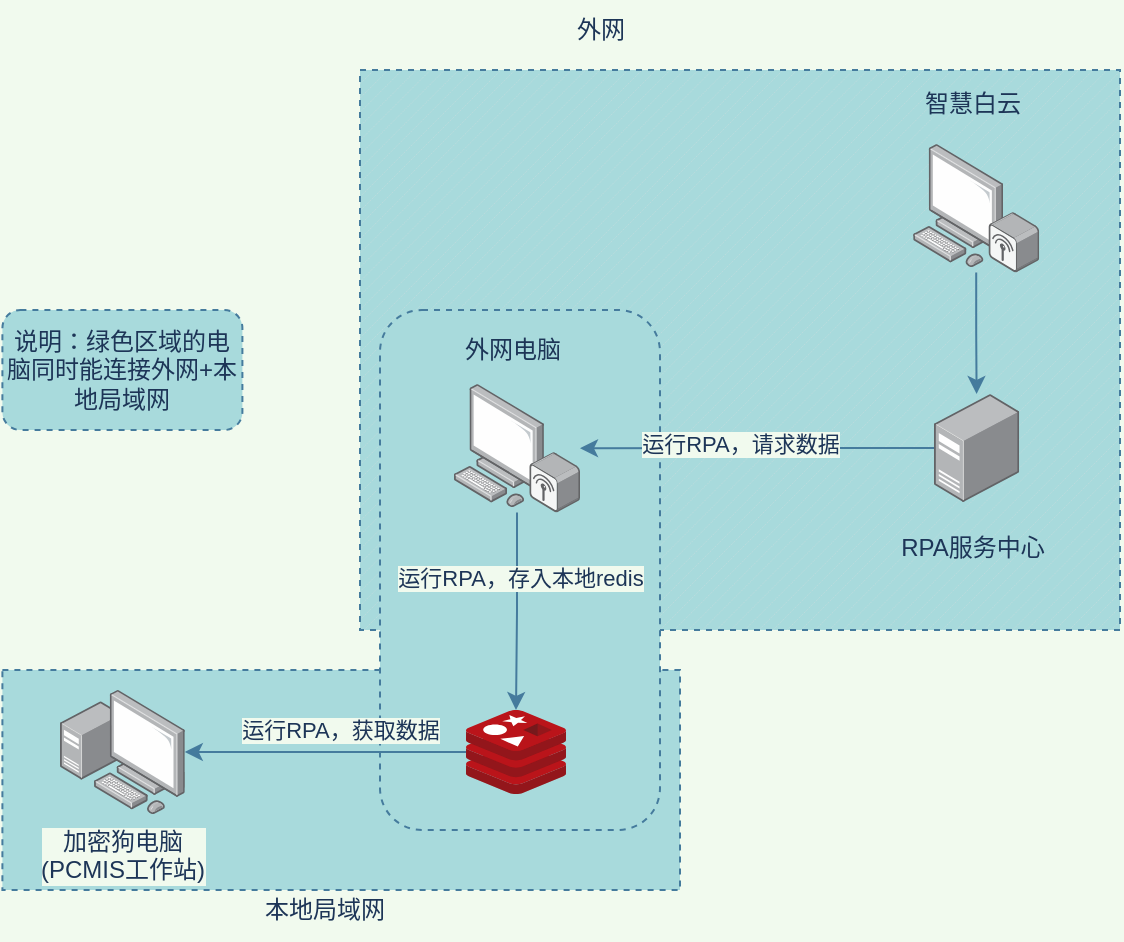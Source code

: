 <mxfile version="20.2.3" type="device"><diagram id="09ZoD3FO7gwpZydcoC9K" name="第 1 页"><mxGraphModel dx="1031" dy="737" grid="1" gridSize="10" guides="1" tooltips="1" connect="1" arrows="1" fold="1" page="1" pageScale="1" pageWidth="827" pageHeight="1169" background="#F1FAEE" math="0" shadow="0"><root><mxCell id="0"/><mxCell id="1" parent="0"/><mxCell id="8QYjDKbNMnUgPCFI1dyX-19" value="" style="verticalLabelPosition=bottom;verticalAlign=top;html=1;shape=mxgraph.basic.rect;fillColor2=none;strokeWidth=1;size=20;indent=5;dashed=1;fillColor=#A8DADC;strokeColor=#457B9D;fontColor=#1D3557;" vertex="1" parent="1"><mxGeometry x="121.2" y="580" width="338.8" height="110" as="geometry"/></mxCell><mxCell id="8QYjDKbNMnUgPCFI1dyX-17" value="" style="verticalLabelPosition=bottom;verticalAlign=top;html=1;shape=mxgraph.basic.patternFillRect;fillStyle=diag;step=5;fillStrokeWidth=0.2;fillStrokeColor=#dddddd;fillColor=#A8DADC;strokeColor=#457B9D;dashed=1;fontColor=#1D3557;" vertex="1" parent="1"><mxGeometry x="300" y="280" width="380" height="280" as="geometry"/></mxCell><mxCell id="8QYjDKbNMnUgPCFI1dyX-21" value="" style="rounded=1;whiteSpace=wrap;html=1;dashed=1;fillColor=#A8DADC;strokeColor=#457B9D;fontColor=#1D3557;" vertex="1" parent="1"><mxGeometry x="310" y="400" width="140" height="260" as="geometry"/></mxCell><mxCell id="F9DR2irmClyzLe9uEKD1-1" value="&lt;iframe frameborder=&quot;0&quot; style=&quot;width:100%;height:2px;&quot; src=&quot;https://viewer.diagrams.net/?tags=%7B%7D&amp;highlight=0000ff&amp;edit=_blank&amp;layers=1&amp;nav=1&amp;title=test.drawio#RdZE9D4IwEIZ%2FTXdoCeiMKIsTg3NDT9qkcKTUgP56IS1ig069PvfeN2F5O10M7%2BUVBWhCIzERdiKUxglN52chT0cOSeZAY5Twog1U6gUeRp4%2BlIAhEFpEbVUfwhq7DmobMG4MjqHsjjqs2vMGdqCqud7TmxJW%2BilotvESVCPXynF6dJ6Wr2I%2FySC5wPELsYKw3CBaZ7VTDnpZ3roXF3f%2B4%2F00ZqCzPwJmY8s9f4ILseIN&quot;&gt;&lt;/iframe&gt;" style="text;whiteSpace=wrap;html=1;fontColor=#1D3557;" parent="1" vertex="1"><mxGeometry x="350" y="350" width="60" height="50" as="geometry"/></mxCell><mxCell id="8QYjDKbNMnUgPCFI1dyX-1" value="" style="sketch=0;aspect=fixed;html=1;points=[];align=center;image;fontSize=12;image=img/lib/mscae/Cache_Redis_Product.svg;labelBackgroundColor=#F1FAEE;fillColor=#A8DADC;strokeColor=#457B9D;fontColor=#1D3557;" vertex="1" parent="1"><mxGeometry x="353" y="600" width="50" height="42" as="geometry"/></mxCell><mxCell id="8QYjDKbNMnUgPCFI1dyX-12" style="edgeStyle=orthogonalEdgeStyle;rounded=0;orthogonalLoop=1;jettySize=auto;html=1;labelBackgroundColor=#F1FAEE;strokeColor=#457B9D;fontColor=#1D3557;" edge="1" parent="1" source="8QYjDKbNMnUgPCFI1dyX-2" target="8QYjDKbNMnUgPCFI1dyX-1"><mxGeometry relative="1" as="geometry"/></mxCell><mxCell id="8QYjDKbNMnUgPCFI1dyX-13" value="运行RPA，存入本地redis" style="edgeLabel;html=1;align=center;verticalAlign=middle;resizable=0;points=[];labelBackgroundColor=#F1FAEE;fontColor=#1D3557;" vertex="1" connectable="0" parent="8QYjDKbNMnUgPCFI1dyX-12"><mxGeometry x="-0.345" y="1" relative="1" as="geometry"><mxPoint as="offset"/></mxGeometry></mxCell><mxCell id="8QYjDKbNMnUgPCFI1dyX-2" value="" style="points=[];aspect=fixed;html=1;align=center;shadow=0;dashed=0;image;image=img/lib/allied_telesis/computer_and_terminals/Personal_Computer_Wireless.svg;labelBackgroundColor=#F1FAEE;fillColor=#A8DADC;strokeColor=#457B9D;fontColor=#1D3557;" vertex="1" parent="1"><mxGeometry x="347" y="437" width="63" height="64.2" as="geometry"/></mxCell><mxCell id="8QYjDKbNMnUgPCFI1dyX-15" style="edgeStyle=orthogonalEdgeStyle;rounded=0;orthogonalLoop=1;jettySize=auto;html=1;labelBackgroundColor=#F1FAEE;strokeColor=#457B9D;fontColor=#1D3557;" edge="1" parent="1" source="8QYjDKbNMnUgPCFI1dyX-1" target="8QYjDKbNMnUgPCFI1dyX-3"><mxGeometry relative="1" as="geometry"/></mxCell><mxCell id="8QYjDKbNMnUgPCFI1dyX-16" value="运行RPA，获取数据" style="edgeLabel;html=1;align=center;verticalAlign=middle;resizable=0;points=[];labelBackgroundColor=#F1FAEE;fontColor=#1D3557;" vertex="1" connectable="0" parent="8QYjDKbNMnUgPCFI1dyX-15"><mxGeometry x="-0.315" relative="1" as="geometry"><mxPoint x="-15" y="-11" as="offset"/></mxGeometry></mxCell><mxCell id="8QYjDKbNMnUgPCFI1dyX-3" value="加密狗电脑&lt;br&gt;(PCMIS工作站)" style="points=[];aspect=fixed;html=1;align=center;shadow=0;dashed=0;image;image=img/lib/allied_telesis/computer_and_terminals/Personal_Computer_with_Server.svg;labelBackgroundColor=#F1FAEE;fillColor=#A8DADC;strokeColor=#457B9D;fontColor=#1D3557;" vertex="1" parent="1"><mxGeometry x="150" y="589.8" width="62.4" height="62.4" as="geometry"/></mxCell><mxCell id="8QYjDKbNMnUgPCFI1dyX-11" style="edgeStyle=orthogonalEdgeStyle;rounded=0;orthogonalLoop=1;jettySize=auto;html=1;labelBackgroundColor=#F1FAEE;strokeColor=#457B9D;fontColor=#1D3557;" edge="1" parent="1" source="8QYjDKbNMnUgPCFI1dyX-4" target="8QYjDKbNMnUgPCFI1dyX-2"><mxGeometry relative="1" as="geometry"/></mxCell><mxCell id="8QYjDKbNMnUgPCFI1dyX-14" value="运行RPA，请求数据" style="edgeLabel;html=1;align=center;verticalAlign=middle;resizable=0;points=[];labelBackgroundColor=#F1FAEE;fontColor=#1D3557;" vertex="1" connectable="0" parent="8QYjDKbNMnUgPCFI1dyX-11"><mxGeometry x="0.099" y="-2" relative="1" as="geometry"><mxPoint as="offset"/></mxGeometry></mxCell><mxCell id="8QYjDKbNMnUgPCFI1dyX-4" value="" style="points=[];aspect=fixed;html=1;align=center;shadow=0;dashed=0;image;image=img/lib/allied_telesis/computer_and_terminals/Server_Desktop.svg;labelBackgroundColor=#F1FAEE;fillColor=#A8DADC;strokeColor=#457B9D;fontColor=#1D3557;" vertex="1" parent="1"><mxGeometry x="587" y="442" width="42.6" height="54" as="geometry"/></mxCell><mxCell id="8QYjDKbNMnUgPCFI1dyX-6" value="外网电脑" style="text;html=1;align=center;verticalAlign=middle;resizable=0;points=[];autosize=1;strokeColor=none;fillColor=none;fontColor=#1D3557;" vertex="1" parent="1"><mxGeometry x="341" y="405" width="70" height="30" as="geometry"/></mxCell><mxCell id="8QYjDKbNMnUgPCFI1dyX-9" style="edgeStyle=orthogonalEdgeStyle;rounded=0;orthogonalLoop=1;jettySize=auto;html=1;labelBackgroundColor=#F1FAEE;strokeColor=#457B9D;fontColor=#1D3557;" edge="1" parent="1" source="8QYjDKbNMnUgPCFI1dyX-7" target="8QYjDKbNMnUgPCFI1dyX-4"><mxGeometry relative="1" as="geometry"/></mxCell><mxCell id="8QYjDKbNMnUgPCFI1dyX-7" value="" style="points=[];aspect=fixed;html=1;align=center;shadow=0;dashed=0;image;image=img/lib/allied_telesis/computer_and_terminals/Personal_Computer_Wireless.svg;labelBackgroundColor=#F1FAEE;fillColor=#A8DADC;strokeColor=#457B9D;fontColor=#1D3557;" vertex="1" parent="1"><mxGeometry x="576.6" y="317" width="63" height="64.2" as="geometry"/></mxCell><mxCell id="8QYjDKbNMnUgPCFI1dyX-8" value="智慧白云" style="text;html=1;align=center;verticalAlign=middle;resizable=0;points=[];autosize=1;strokeColor=none;fillColor=none;fontColor=#1D3557;" vertex="1" parent="1"><mxGeometry x="570.6" y="282" width="70" height="30" as="geometry"/></mxCell><mxCell id="8QYjDKbNMnUgPCFI1dyX-10" value="RPA服务中心" style="text;html=1;align=center;verticalAlign=middle;resizable=0;points=[];autosize=1;strokeColor=none;fillColor=none;fontColor=#1D3557;" vertex="1" parent="1"><mxGeometry x="555.6" y="504.2" width="100" height="30" as="geometry"/></mxCell><mxCell id="8QYjDKbNMnUgPCFI1dyX-18" value="外网" style="text;html=1;align=center;verticalAlign=middle;resizable=0;points=[];autosize=1;strokeColor=none;fillColor=none;fontColor=#1D3557;" vertex="1" parent="1"><mxGeometry x="395" y="245" width="50" height="30" as="geometry"/></mxCell><mxCell id="8QYjDKbNMnUgPCFI1dyX-20" value="本地局域网" style="text;html=1;align=center;verticalAlign=middle;resizable=0;points=[];autosize=1;strokeColor=none;fillColor=none;fontColor=#1D3557;" vertex="1" parent="1"><mxGeometry x="242" y="685" width="80" height="30" as="geometry"/></mxCell><mxCell id="8QYjDKbNMnUgPCFI1dyX-22" value="说明：绿色区域的电脑同时能连接外网+本地局域网" style="rounded=1;whiteSpace=wrap;html=1;dashed=1;fillColor=#A8DADC;strokeColor=#457B9D;fontColor=#1D3557;" vertex="1" parent="1"><mxGeometry x="121.2" y="400" width="120" height="60" as="geometry"/></mxCell></root></mxGraphModel></diagram></mxfile>